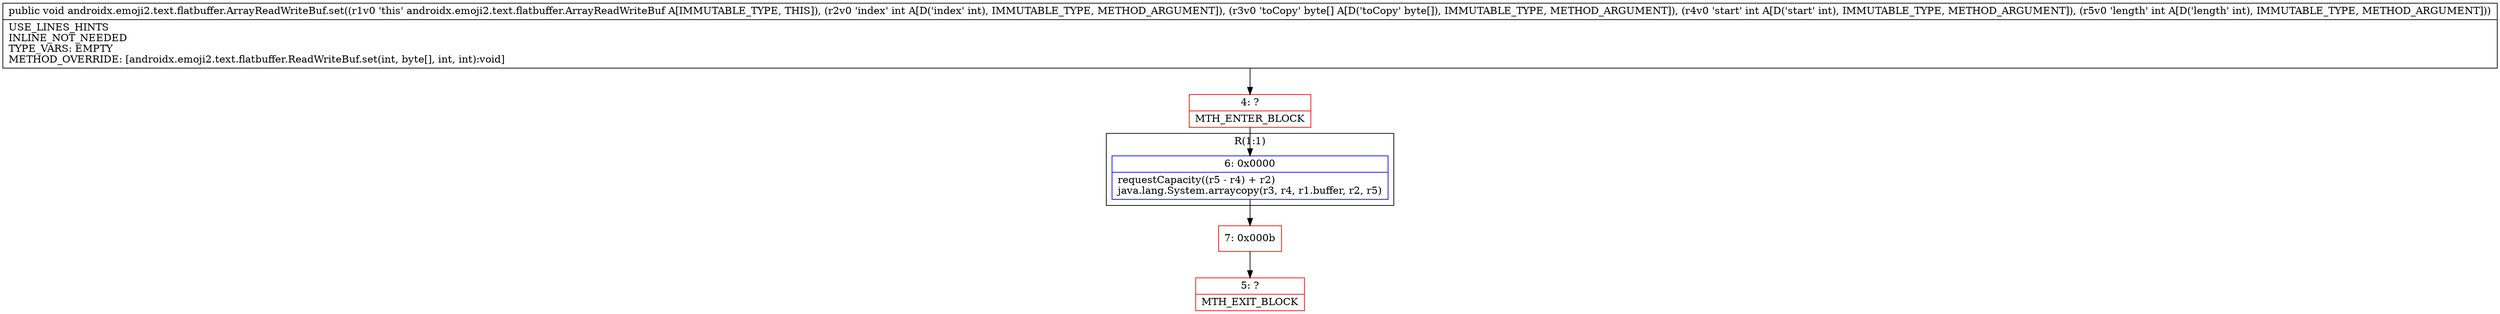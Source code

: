 digraph "CFG forandroidx.emoji2.text.flatbuffer.ArrayReadWriteBuf.set(I[BII)V" {
subgraph cluster_Region_1442739881 {
label = "R(1:1)";
node [shape=record,color=blue];
Node_6 [shape=record,label="{6\:\ 0x0000|requestCapacity((r5 \- r4) + r2)\ljava.lang.System.arraycopy(r3, r4, r1.buffer, r2, r5)\l}"];
}
Node_4 [shape=record,color=red,label="{4\:\ ?|MTH_ENTER_BLOCK\l}"];
Node_7 [shape=record,color=red,label="{7\:\ 0x000b}"];
Node_5 [shape=record,color=red,label="{5\:\ ?|MTH_EXIT_BLOCK\l}"];
MethodNode[shape=record,label="{public void androidx.emoji2.text.flatbuffer.ArrayReadWriteBuf.set((r1v0 'this' androidx.emoji2.text.flatbuffer.ArrayReadWriteBuf A[IMMUTABLE_TYPE, THIS]), (r2v0 'index' int A[D('index' int), IMMUTABLE_TYPE, METHOD_ARGUMENT]), (r3v0 'toCopy' byte[] A[D('toCopy' byte[]), IMMUTABLE_TYPE, METHOD_ARGUMENT]), (r4v0 'start' int A[D('start' int), IMMUTABLE_TYPE, METHOD_ARGUMENT]), (r5v0 'length' int A[D('length' int), IMMUTABLE_TYPE, METHOD_ARGUMENT]))  | USE_LINES_HINTS\lINLINE_NOT_NEEDED\lTYPE_VARS: EMPTY\lMETHOD_OVERRIDE: [androidx.emoji2.text.flatbuffer.ReadWriteBuf.set(int, byte[], int, int):void]\l}"];
MethodNode -> Node_4;Node_6 -> Node_7;
Node_4 -> Node_6;
Node_7 -> Node_5;
}

